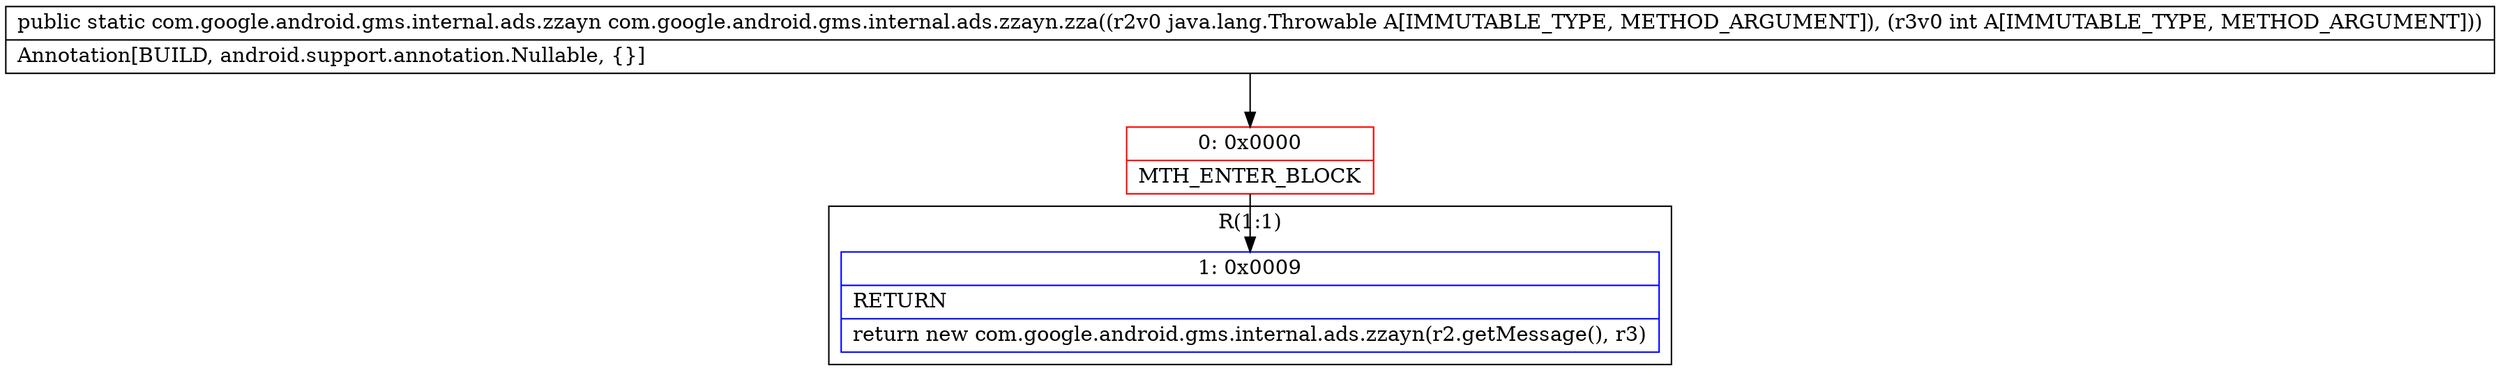 digraph "CFG forcom.google.android.gms.internal.ads.zzayn.zza(Ljava\/lang\/Throwable;I)Lcom\/google\/android\/gms\/internal\/ads\/zzayn;" {
subgraph cluster_Region_2118747162 {
label = "R(1:1)";
node [shape=record,color=blue];
Node_1 [shape=record,label="{1\:\ 0x0009|RETURN\l|return new com.google.android.gms.internal.ads.zzayn(r2.getMessage(), r3)\l}"];
}
Node_0 [shape=record,color=red,label="{0\:\ 0x0000|MTH_ENTER_BLOCK\l}"];
MethodNode[shape=record,label="{public static com.google.android.gms.internal.ads.zzayn com.google.android.gms.internal.ads.zzayn.zza((r2v0 java.lang.Throwable A[IMMUTABLE_TYPE, METHOD_ARGUMENT]), (r3v0 int A[IMMUTABLE_TYPE, METHOD_ARGUMENT]))  | Annotation[BUILD, android.support.annotation.Nullable, \{\}]\l}"];
MethodNode -> Node_0;
Node_0 -> Node_1;
}


